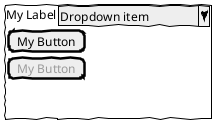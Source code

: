 {
  "sha1": "4da9xez5wgdlav6q3bx8lp1tg1tfh2l",
  "insertion": {
    "when": "2024-05-30T20:48:20.474Z",
    "url": "https://forum.plantuml.net/12177/change-color-of-salt-button-to-represent-disabled-status",
    "user": "plantuml@gmail.com"
  }
}
@startuml
skinparam Handwritten  true
salt
{^
My Label | ^Dropdown item    ^ 
[My Button] | *
[<color:#9a9a9a>My Button] | *
. | . 
. | . 
}
@enduml
